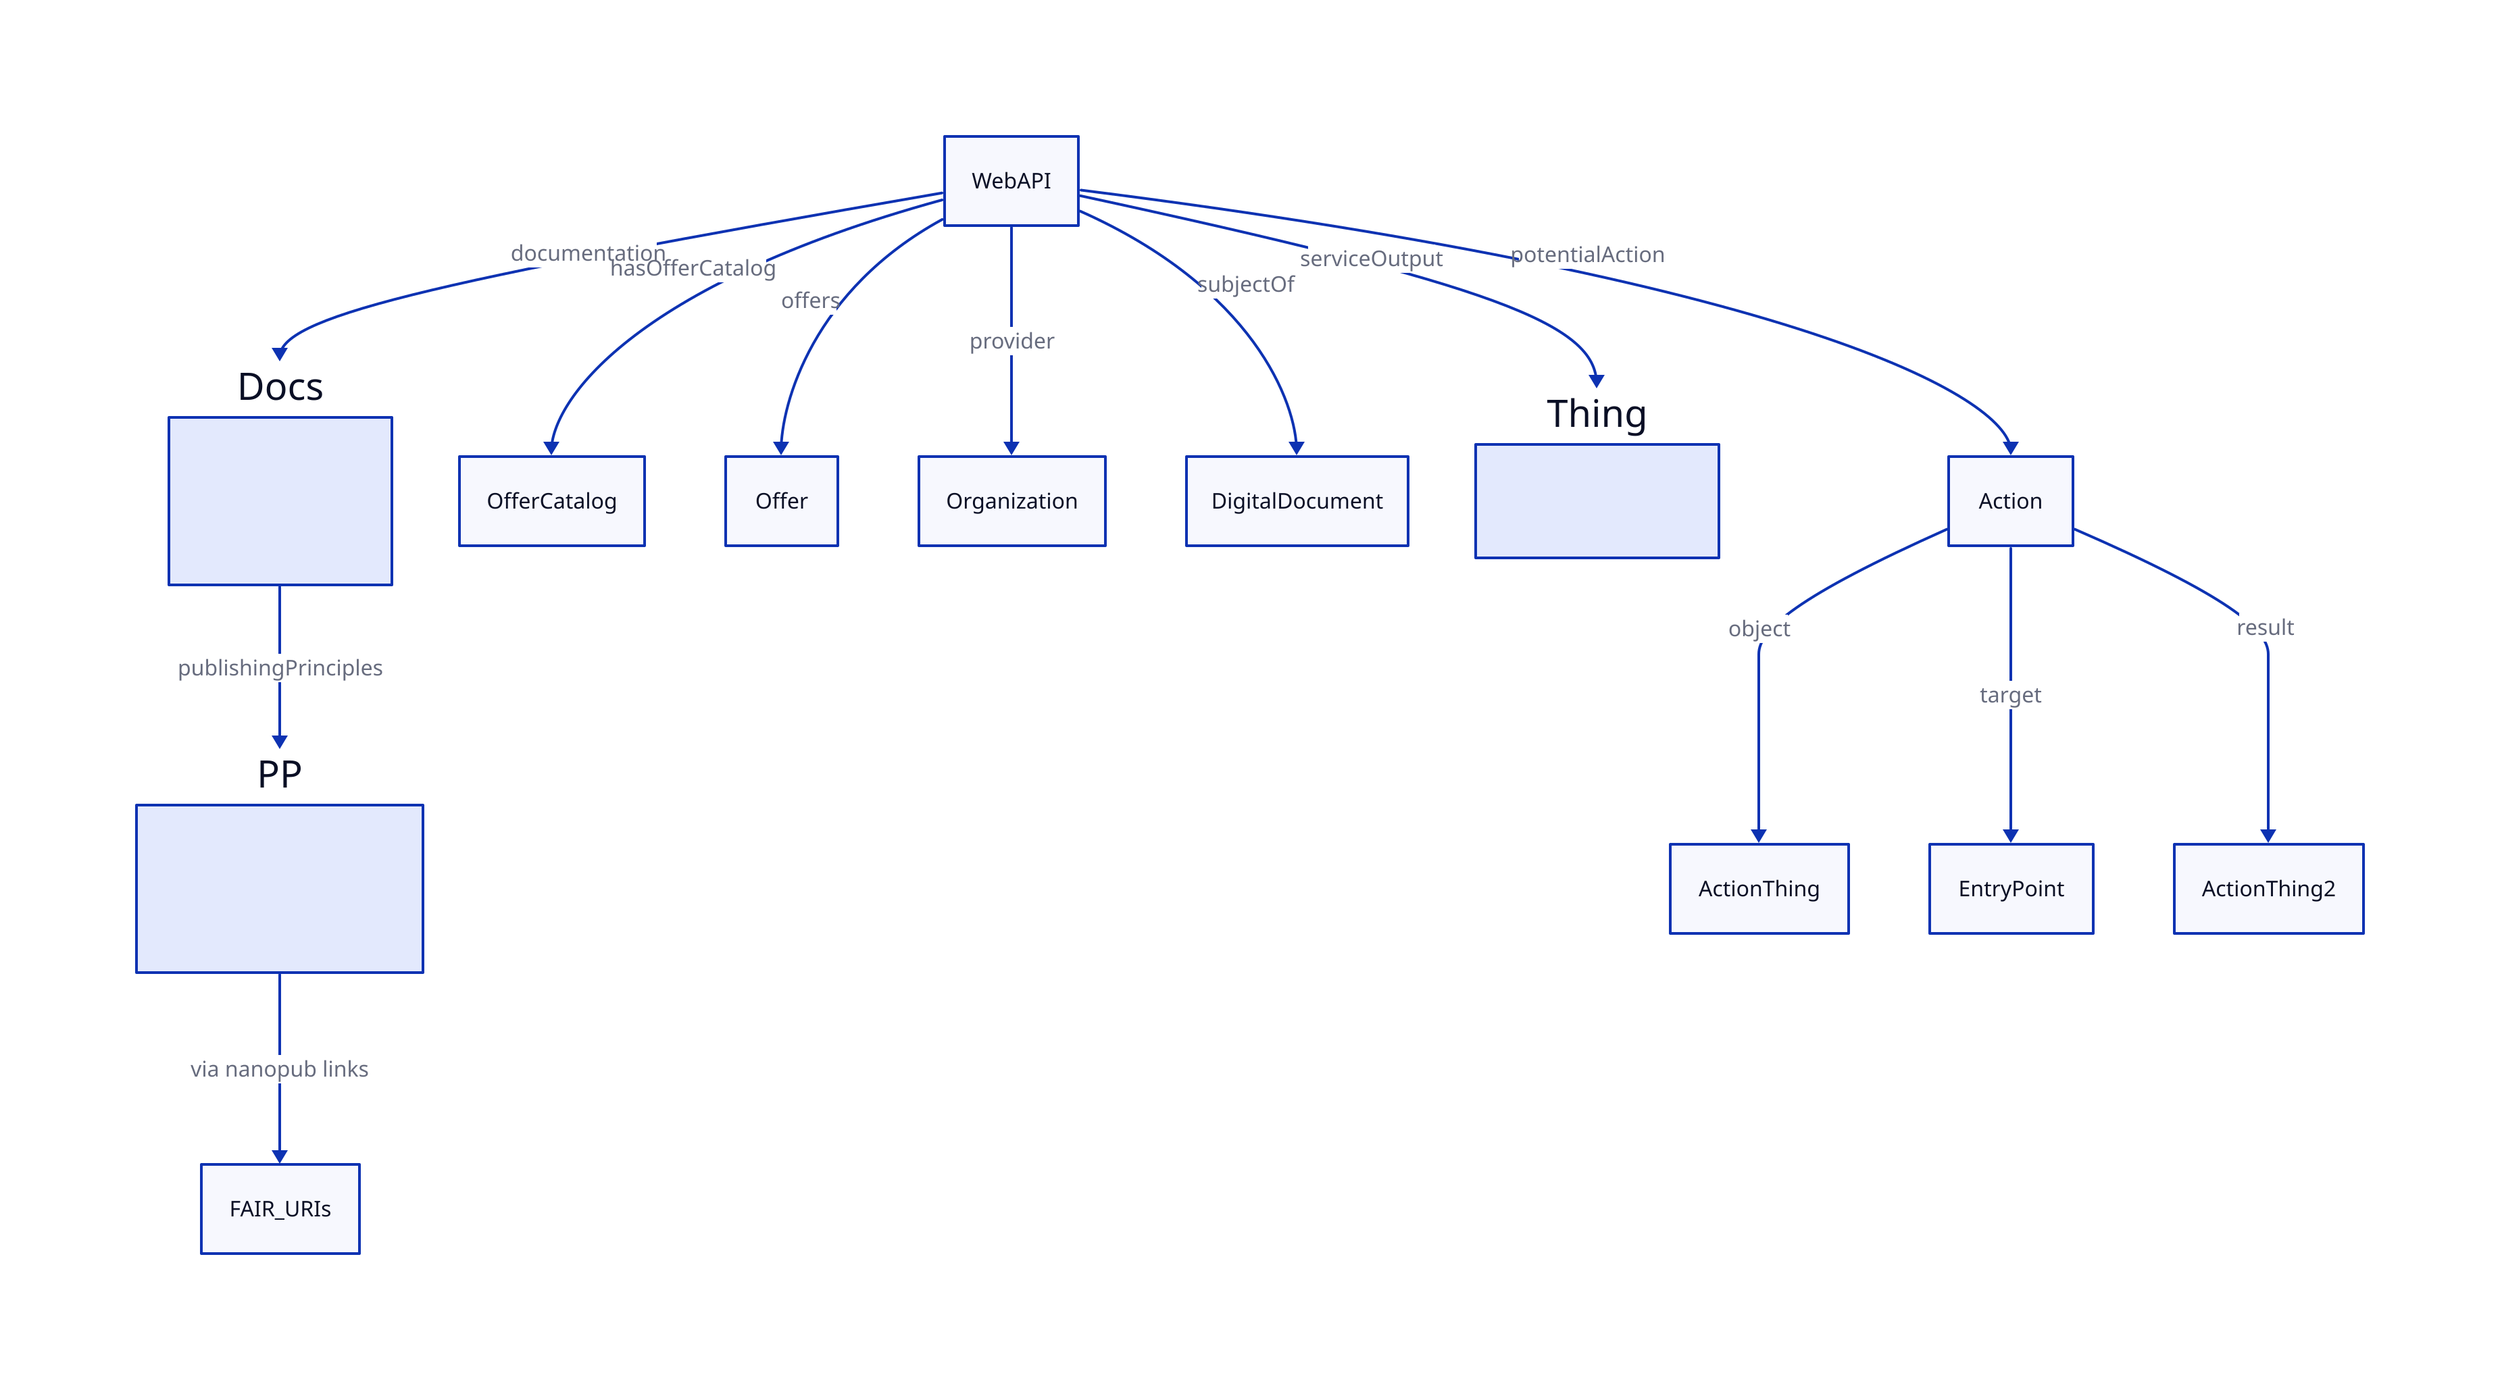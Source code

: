 WebAPI -> Docs: documentation

Docs -> PP: publishingPrinciples

Docs: { 
    about: |md CreativeWork 
    
    docs for the API |
}

PP: {
    about: |md CreativeWork

    links to FAIR principles
    |
}

PP -> FAIR_URIs: via nanopub links

WebAPI -> OfferCatalog: hasOfferCatalog
WebAPI -> Offer: offers
# OfferCatalog -> Offer: itemListElement

WebAPI -> Organization: provider
WebAPI -> Thing: serviceOutput
Thing: {
about: |md what is generated|
}
WebAPI -> Action: potentialAction

Action -> ActionThing: object
Action -> EntryPoint: target
Action -> ActionThing2: result

WebAPI -> DigitalDocument: subjectOf
